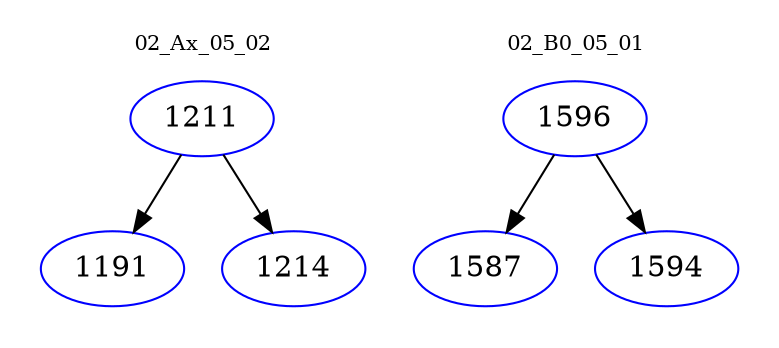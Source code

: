 digraph{
subgraph cluster_0 {
color = white
label = "02_Ax_05_02";
fontsize=10;
T0_1211 [label="1211", color="blue"]
T0_1211 -> T0_1191 [color="black"]
T0_1191 [label="1191", color="blue"]
T0_1211 -> T0_1214 [color="black"]
T0_1214 [label="1214", color="blue"]
}
subgraph cluster_1 {
color = white
label = "02_B0_05_01";
fontsize=10;
T1_1596 [label="1596", color="blue"]
T1_1596 -> T1_1587 [color="black"]
T1_1587 [label="1587", color="blue"]
T1_1596 -> T1_1594 [color="black"]
T1_1594 [label="1594", color="blue"]
}
}

